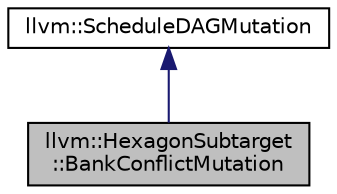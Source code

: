 digraph "llvm::HexagonSubtarget::BankConflictMutation"
{
 // LATEX_PDF_SIZE
  bgcolor="transparent";
  edge [fontname="Helvetica",fontsize="10",labelfontname="Helvetica",labelfontsize="10"];
  node [fontname="Helvetica",fontsize="10",shape="box"];
  Node1 [label="llvm::HexagonSubtarget\l::BankConflictMutation",height=0.2,width=0.4,color="black", fillcolor="grey75", style="filled", fontcolor="black",tooltip=" "];
  Node2 -> Node1 [dir="back",color="midnightblue",fontsize="10",style="solid",fontname="Helvetica"];
  Node2 [label="llvm::ScheduleDAGMutation",height=0.2,width=0.4,color="black",URL="$classllvm_1_1ScheduleDAGMutation.html",tooltip="Mutate the DAG as a postpass after normal DAG building."];
}
